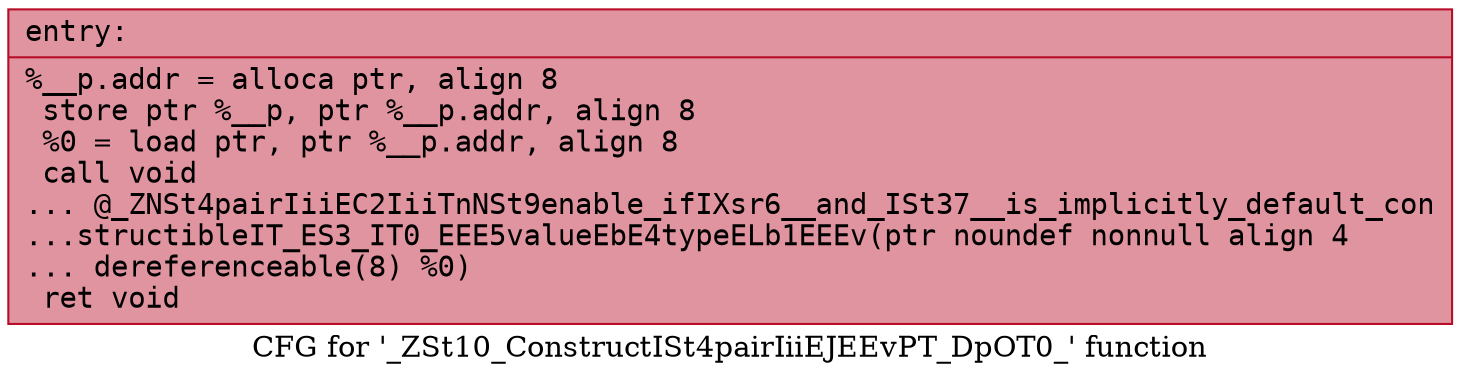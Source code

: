 digraph "CFG for '_ZSt10_ConstructISt4pairIiiEJEEvPT_DpOT0_' function" {
	label="CFG for '_ZSt10_ConstructISt4pairIiiEJEEvPT_DpOT0_' function";

	Node0x56307d724590 [shape=record,color="#b70d28ff", style=filled, fillcolor="#b70d2870" fontname="Courier",label="{entry:\l|  %__p.addr = alloca ptr, align 8\l  store ptr %__p, ptr %__p.addr, align 8\l  %0 = load ptr, ptr %__p.addr, align 8\l  call void\l... @_ZNSt4pairIiiEC2IiiTnNSt9enable_ifIXsr6__and_ISt37__is_implicitly_default_con\l...structibleIT_ES3_IT0_EEE5valueEbE4typeELb1EEEv(ptr noundef nonnull align 4\l... dereferenceable(8) %0)\l  ret void\l}"];
}
